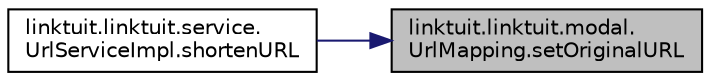 digraph "linktuit.linktuit.modal.UrlMapping.setOriginalURL"
{
 // LATEX_PDF_SIZE
  edge [fontname="Helvetica",fontsize="10",labelfontname="Helvetica",labelfontsize="10"];
  node [fontname="Helvetica",fontsize="10",shape=record];
  rankdir="RL";
  Node1 [label="linktuit.linktuit.modal.\lUrlMapping.setOriginalURL",height=0.2,width=0.4,color="black", fillcolor="grey75", style="filled", fontcolor="black",tooltip=" "];
  Node1 -> Node2 [dir="back",color="midnightblue",fontsize="10",style="solid",fontname="Helvetica"];
  Node2 [label="linktuit.linktuit.service.\lUrlServiceImpl.shortenURL",height=0.2,width=0.4,color="black", fillcolor="white", style="filled",URL="$classlinktuit_1_1linktuit_1_1service_1_1_url_service_impl.html#ad1a421060103910c6ed8ac443275f2a1",tooltip=" "];
}
